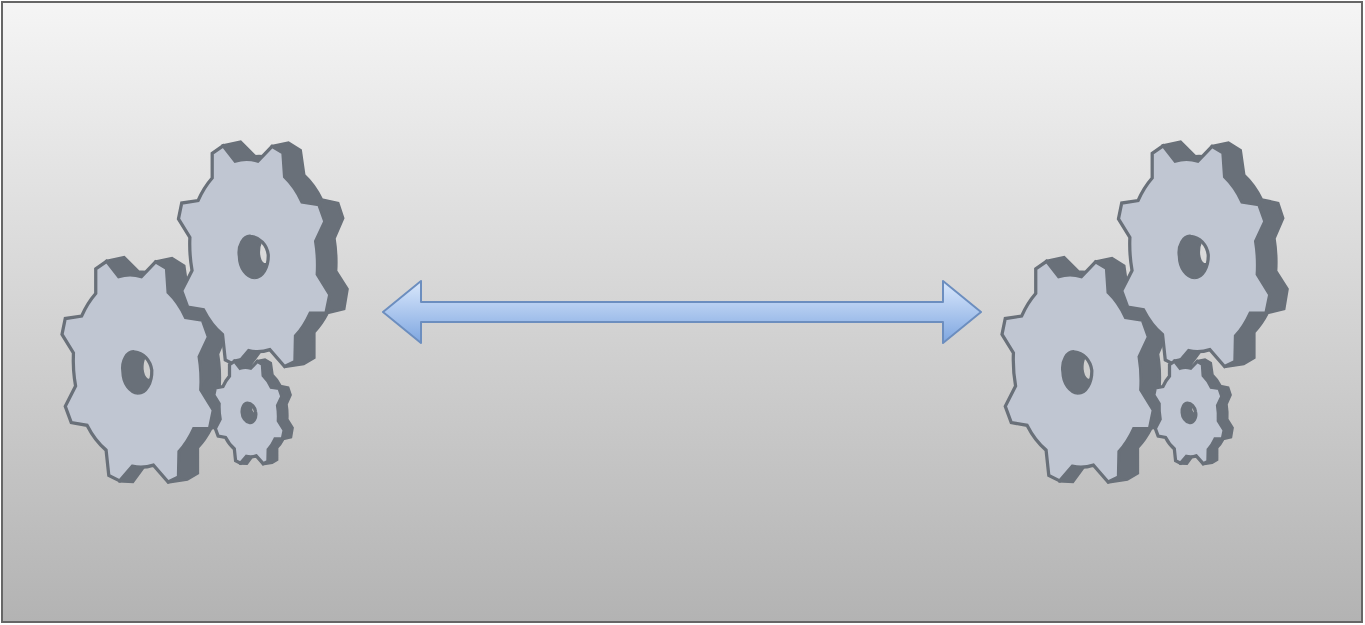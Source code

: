 <mxfile version="14.5.1" type="device"><diagram id="uaW8ex4gVLQ1WYhvuODV" name="Page-1"><mxGraphModel dx="1422" dy="797" grid="1" gridSize="10" guides="1" tooltips="1" connect="1" arrows="1" fold="1" page="1" pageScale="1" pageWidth="1100" pageHeight="850" math="0" shadow="0"><root><mxCell id="0"/><mxCell id="1" parent="0"/><mxCell id="V2hMDK3DbssTy8Gaf-ny-9" value="" style="rounded=0;whiteSpace=wrap;html=1;gradientColor=#b3b3b3;fillColor=#f5f5f5;strokeColor=#666666;" vertex="1" parent="1"><mxGeometry x="180" y="150" width="680" height="310" as="geometry"/></mxCell><mxCell id="V2hMDK3DbssTy8Gaf-ny-3" value="" style="verticalLabelPosition=bottom;aspect=fixed;html=1;verticalAlign=top;strokeColor=none;align=center;outlineConnect=0;shape=mxgraph.citrix.process;" vertex="1" parent="1"><mxGeometry x="210" y="220" width="142.58" height="170" as="geometry"/></mxCell><mxCell id="V2hMDK3DbssTy8Gaf-ny-5" value="" style="verticalLabelPosition=bottom;aspect=fixed;html=1;verticalAlign=top;strokeColor=none;align=center;outlineConnect=0;shape=mxgraph.citrix.process;" vertex="1" parent="1"><mxGeometry x="680" y="220" width="142.58" height="170" as="geometry"/></mxCell><mxCell id="V2hMDK3DbssTy8Gaf-ny-6" value="" style="shape=flexArrow;endArrow=classic;startArrow=classic;html=1;gradientColor=#7ea6e0;fillColor=#dae8fc;strokeColor=#6c8ebf;" edge="1" parent="1"><mxGeometry width="50" height="50" relative="1" as="geometry"><mxPoint x="370" y="305" as="sourcePoint"/><mxPoint x="670" y="305" as="targetPoint"/></mxGeometry></mxCell></root></mxGraphModel></diagram></mxfile>
